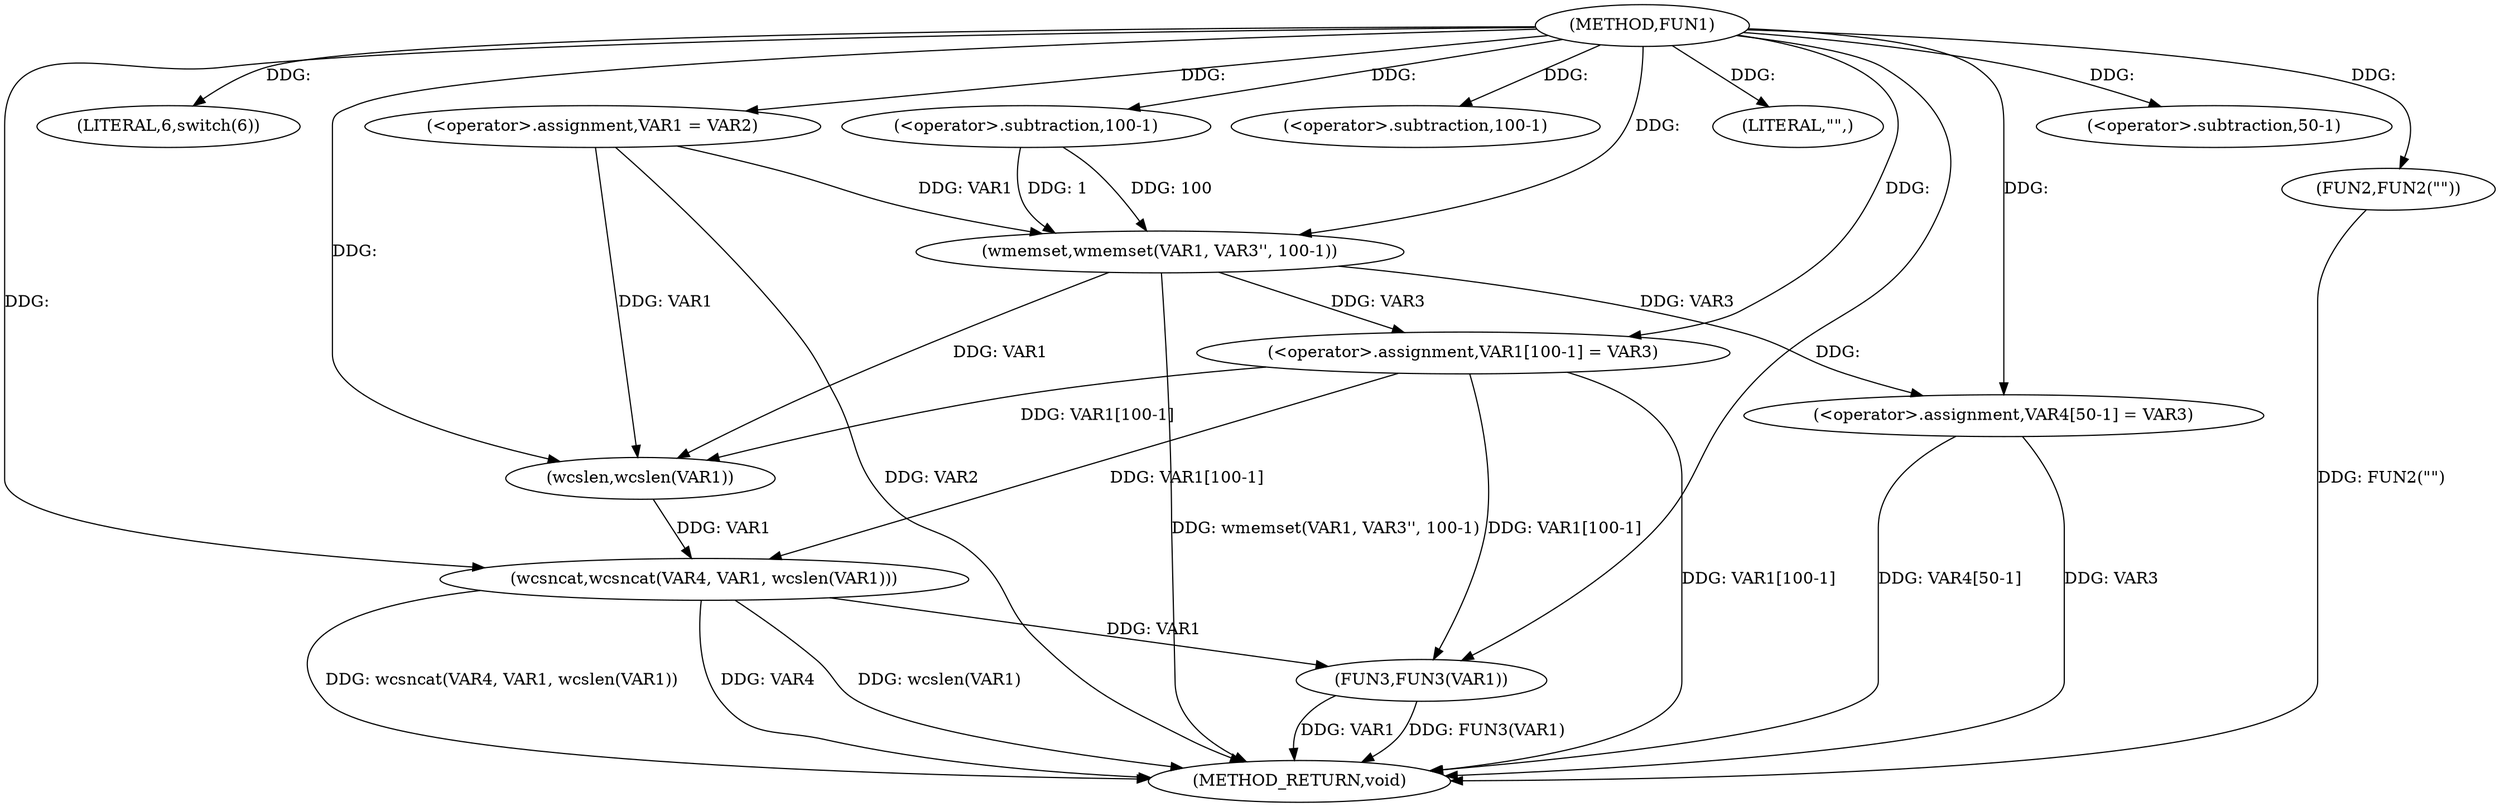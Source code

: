 digraph FUN1 {  
"1000100" [label = "(METHOD,FUN1)" ]
"1000145" [label = "(METHOD_RETURN,void)" ]
"1000104" [label = "(<operator>.assignment,VAR1 = VAR2)" ]
"1000108" [label = "(LITERAL,6,switch(6))" ]
"1000111" [label = "(wmemset,wmemset(VAR1, VAR3'', 100-1))" ]
"1000114" [label = "(<operator>.subtraction,100-1)" ]
"1000117" [label = "(<operator>.assignment,VAR1[100-1] = VAR3)" ]
"1000120" [label = "(<operator>.subtraction,100-1)" ]
"1000126" [label = "(FUN2,FUN2(\"\"))" ]
"1000130" [label = "(LITERAL,\"\",)" ]
"1000131" [label = "(wcsncat,wcsncat(VAR4, VAR1, wcslen(VAR1)))" ]
"1000134" [label = "(wcslen,wcslen(VAR1))" ]
"1000136" [label = "(<operator>.assignment,VAR4[50-1] = VAR3)" ]
"1000139" [label = "(<operator>.subtraction,50-1)" ]
"1000143" [label = "(FUN3,FUN3(VAR1))" ]
  "1000126" -> "1000145"  [ label = "DDG: FUN2(\"\")"] 
  "1000136" -> "1000145"  [ label = "DDG: VAR3"] 
  "1000117" -> "1000145"  [ label = "DDG: VAR1[100-1]"] 
  "1000111" -> "1000145"  [ label = "DDG: wmemset(VAR1, VAR3'', 100-1)"] 
  "1000131" -> "1000145"  [ label = "DDG: wcsncat(VAR4, VAR1, wcslen(VAR1))"] 
  "1000131" -> "1000145"  [ label = "DDG: VAR4"] 
  "1000143" -> "1000145"  [ label = "DDG: VAR1"] 
  "1000131" -> "1000145"  [ label = "DDG: wcslen(VAR1)"] 
  "1000143" -> "1000145"  [ label = "DDG: FUN3(VAR1)"] 
  "1000136" -> "1000145"  [ label = "DDG: VAR4[50-1]"] 
  "1000104" -> "1000145"  [ label = "DDG: VAR2"] 
  "1000100" -> "1000104"  [ label = "DDG: "] 
  "1000100" -> "1000108"  [ label = "DDG: "] 
  "1000104" -> "1000111"  [ label = "DDG: VAR1"] 
  "1000100" -> "1000111"  [ label = "DDG: "] 
  "1000114" -> "1000111"  [ label = "DDG: 100"] 
  "1000114" -> "1000111"  [ label = "DDG: 1"] 
  "1000100" -> "1000114"  [ label = "DDG: "] 
  "1000111" -> "1000117"  [ label = "DDG: VAR3"] 
  "1000100" -> "1000117"  [ label = "DDG: "] 
  "1000100" -> "1000120"  [ label = "DDG: "] 
  "1000100" -> "1000126"  [ label = "DDG: "] 
  "1000100" -> "1000130"  [ label = "DDG: "] 
  "1000100" -> "1000131"  [ label = "DDG: "] 
  "1000117" -> "1000131"  [ label = "DDG: VAR1[100-1]"] 
  "1000134" -> "1000131"  [ label = "DDG: VAR1"] 
  "1000104" -> "1000134"  [ label = "DDG: VAR1"] 
  "1000117" -> "1000134"  [ label = "DDG: VAR1[100-1]"] 
  "1000111" -> "1000134"  [ label = "DDG: VAR1"] 
  "1000100" -> "1000134"  [ label = "DDG: "] 
  "1000100" -> "1000136"  [ label = "DDG: "] 
  "1000111" -> "1000136"  [ label = "DDG: VAR3"] 
  "1000100" -> "1000139"  [ label = "DDG: "] 
  "1000117" -> "1000143"  [ label = "DDG: VAR1[100-1]"] 
  "1000131" -> "1000143"  [ label = "DDG: VAR1"] 
  "1000100" -> "1000143"  [ label = "DDG: "] 
}
